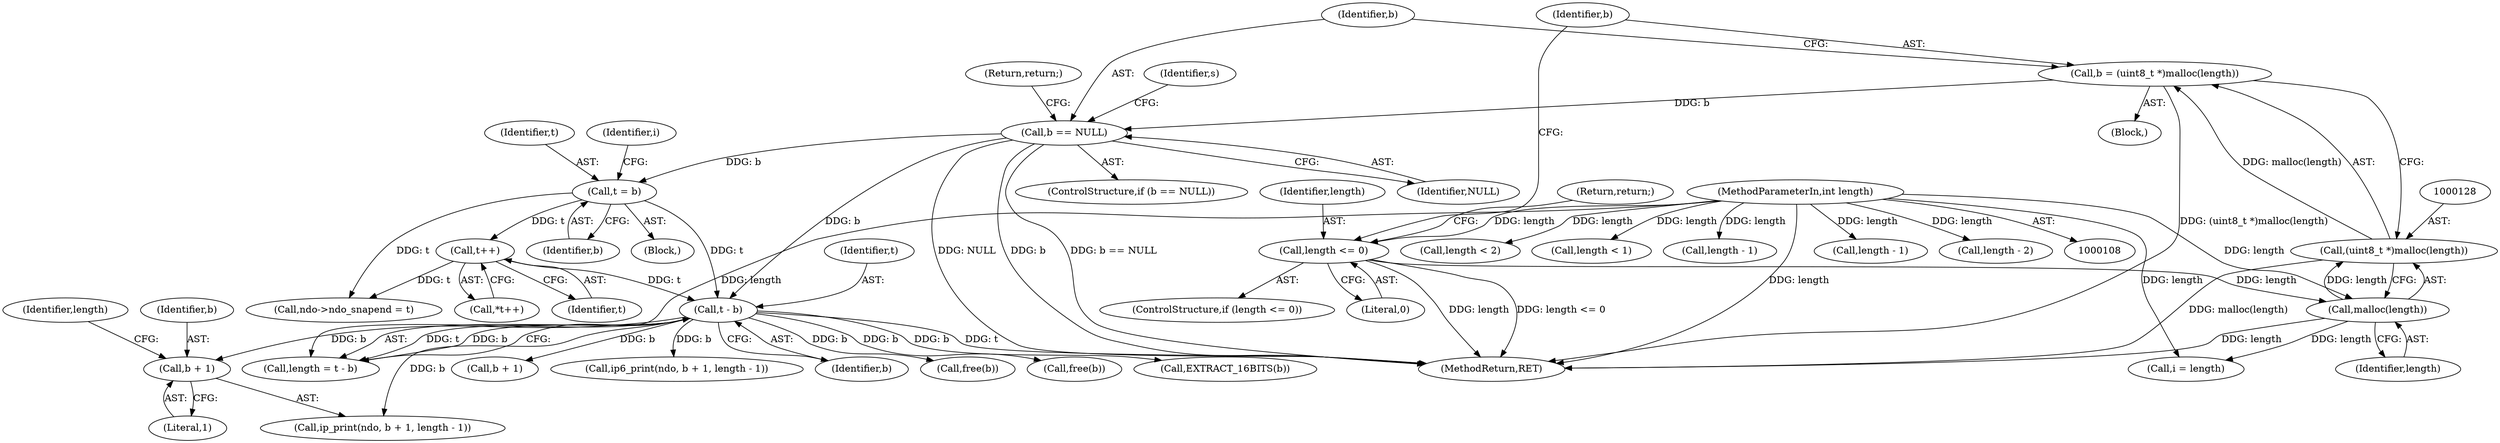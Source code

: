 digraph "0_tcpdump_0f95d441e4b5d7512cc5c326c8668a120e048eda@pointer" {
"1000217" [label="(Call,b + 1)"];
"1000199" [label="(Call,t - b)"];
"1000184" [label="(Call,t++)"];
"1000144" [label="(Call,t = b)"];
"1000132" [label="(Call,b == NULL)"];
"1000125" [label="(Call,b = (uint8_t *)malloc(length))"];
"1000127" [label="(Call,(uint8_t *)malloc(length))"];
"1000129" [label="(Call,malloc(length))"];
"1000121" [label="(Call,length <= 0)"];
"1000111" [label="(MethodParameterIn,int length)"];
"1000237" [label="(Call,length < 2)"];
"1000200" [label="(Identifier,t)"];
"1000183" [label="(Call,*t++)"];
"1000123" [label="(Literal,0)"];
"1000227" [label="(Call,b + 1)"];
"1000203" [label="(Call,length < 1)"];
"1000135" [label="(Return,return;)"];
"1000129" [label="(Call,malloc(length))"];
"1000301" [label="(MethodReturn,RET)"];
"1000192" [label="(Call,ndo->ndo_snapend = t)"];
"1000219" [label="(Literal,1)"];
"1000147" [label="(Call,i = length)"];
"1000111" [label="(MethodParameterIn,int length)"];
"1000185" [label="(Identifier,t)"];
"1000131" [label="(ControlStructure,if (b == NULL))"];
"1000112" [label="(Block,)"];
"1000133" [label="(Identifier,b)"];
"1000221" [label="(Identifier,length)"];
"1000134" [label="(Identifier,NULL)"];
"1000197" [label="(Call,length = t - b)"];
"1000230" [label="(Call,length - 1)"];
"1000145" [label="(Identifier,t)"];
"1000184" [label="(Call,t++)"];
"1000220" [label="(Call,length - 1)"];
"1000122" [label="(Identifier,length)"];
"1000276" [label="(Call,length - 2)"];
"1000126" [label="(Identifier,b)"];
"1000199" [label="(Call,t - b)"];
"1000225" [label="(Call,ip6_print(ndo, b + 1, length - 1))"];
"1000201" [label="(Identifier,b)"];
"1000132" [label="(Call,b == NULL)"];
"1000125" [label="(Call,b = (uint8_t *)malloc(length))"];
"1000139" [label="(Identifier,s)"];
"1000120" [label="(ControlStructure,if (length <= 0))"];
"1000127" [label="(Call,(uint8_t *)malloc(length))"];
"1000217" [label="(Call,b + 1)"];
"1000295" [label="(Call,free(b))"];
"1000148" [label="(Identifier,i)"];
"1000286" [label="(Call,free(b))"];
"1000146" [label="(Identifier,b)"];
"1000130" [label="(Identifier,length)"];
"1000143" [label="(Block,)"];
"1000243" [label="(Call,EXTRACT_16BITS(b))"];
"1000121" [label="(Call,length <= 0)"];
"1000218" [label="(Identifier,b)"];
"1000124" [label="(Return,return;)"];
"1000215" [label="(Call,ip_print(ndo, b + 1, length - 1))"];
"1000144" [label="(Call,t = b)"];
"1000217" -> "1000215"  [label="AST: "];
"1000217" -> "1000219"  [label="CFG: "];
"1000218" -> "1000217"  [label="AST: "];
"1000219" -> "1000217"  [label="AST: "];
"1000221" -> "1000217"  [label="CFG: "];
"1000199" -> "1000217"  [label="DDG: b"];
"1000199" -> "1000197"  [label="AST: "];
"1000199" -> "1000201"  [label="CFG: "];
"1000200" -> "1000199"  [label="AST: "];
"1000201" -> "1000199"  [label="AST: "];
"1000197" -> "1000199"  [label="CFG: "];
"1000199" -> "1000301"  [label="DDG: t"];
"1000199" -> "1000197"  [label="DDG: t"];
"1000199" -> "1000197"  [label="DDG: b"];
"1000184" -> "1000199"  [label="DDG: t"];
"1000144" -> "1000199"  [label="DDG: t"];
"1000132" -> "1000199"  [label="DDG: b"];
"1000199" -> "1000215"  [label="DDG: b"];
"1000199" -> "1000225"  [label="DDG: b"];
"1000199" -> "1000227"  [label="DDG: b"];
"1000199" -> "1000243"  [label="DDG: b"];
"1000199" -> "1000286"  [label="DDG: b"];
"1000199" -> "1000295"  [label="DDG: b"];
"1000184" -> "1000183"  [label="AST: "];
"1000184" -> "1000185"  [label="CFG: "];
"1000185" -> "1000184"  [label="AST: "];
"1000183" -> "1000184"  [label="CFG: "];
"1000144" -> "1000184"  [label="DDG: t"];
"1000184" -> "1000192"  [label="DDG: t"];
"1000144" -> "1000143"  [label="AST: "];
"1000144" -> "1000146"  [label="CFG: "];
"1000145" -> "1000144"  [label="AST: "];
"1000146" -> "1000144"  [label="AST: "];
"1000148" -> "1000144"  [label="CFG: "];
"1000132" -> "1000144"  [label="DDG: b"];
"1000144" -> "1000192"  [label="DDG: t"];
"1000132" -> "1000131"  [label="AST: "];
"1000132" -> "1000134"  [label="CFG: "];
"1000133" -> "1000132"  [label="AST: "];
"1000134" -> "1000132"  [label="AST: "];
"1000135" -> "1000132"  [label="CFG: "];
"1000139" -> "1000132"  [label="CFG: "];
"1000132" -> "1000301"  [label="DDG: b == NULL"];
"1000132" -> "1000301"  [label="DDG: NULL"];
"1000132" -> "1000301"  [label="DDG: b"];
"1000125" -> "1000132"  [label="DDG: b"];
"1000125" -> "1000112"  [label="AST: "];
"1000125" -> "1000127"  [label="CFG: "];
"1000126" -> "1000125"  [label="AST: "];
"1000127" -> "1000125"  [label="AST: "];
"1000133" -> "1000125"  [label="CFG: "];
"1000125" -> "1000301"  [label="DDG: (uint8_t *)malloc(length)"];
"1000127" -> "1000125"  [label="DDG: malloc(length)"];
"1000127" -> "1000129"  [label="CFG: "];
"1000128" -> "1000127"  [label="AST: "];
"1000129" -> "1000127"  [label="AST: "];
"1000127" -> "1000301"  [label="DDG: malloc(length)"];
"1000129" -> "1000127"  [label="DDG: length"];
"1000129" -> "1000130"  [label="CFG: "];
"1000130" -> "1000129"  [label="AST: "];
"1000129" -> "1000301"  [label="DDG: length"];
"1000121" -> "1000129"  [label="DDG: length"];
"1000111" -> "1000129"  [label="DDG: length"];
"1000129" -> "1000147"  [label="DDG: length"];
"1000121" -> "1000120"  [label="AST: "];
"1000121" -> "1000123"  [label="CFG: "];
"1000122" -> "1000121"  [label="AST: "];
"1000123" -> "1000121"  [label="AST: "];
"1000124" -> "1000121"  [label="CFG: "];
"1000126" -> "1000121"  [label="CFG: "];
"1000121" -> "1000301"  [label="DDG: length <= 0"];
"1000121" -> "1000301"  [label="DDG: length"];
"1000111" -> "1000121"  [label="DDG: length"];
"1000111" -> "1000108"  [label="AST: "];
"1000111" -> "1000301"  [label="DDG: length"];
"1000111" -> "1000147"  [label="DDG: length"];
"1000111" -> "1000197"  [label="DDG: length"];
"1000111" -> "1000203"  [label="DDG: length"];
"1000111" -> "1000220"  [label="DDG: length"];
"1000111" -> "1000230"  [label="DDG: length"];
"1000111" -> "1000237"  [label="DDG: length"];
"1000111" -> "1000276"  [label="DDG: length"];
}
